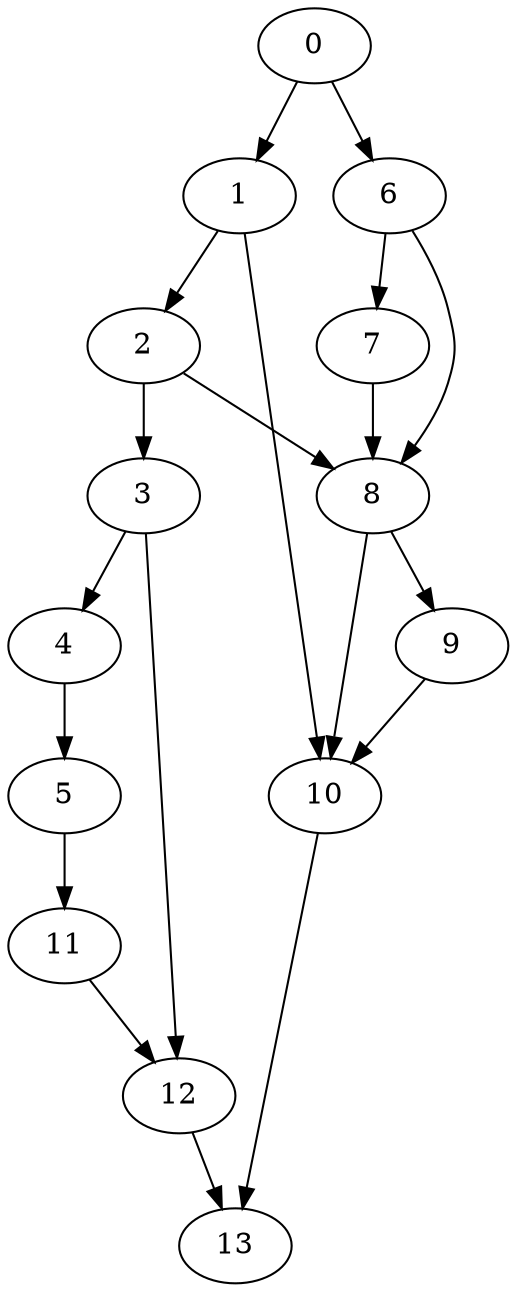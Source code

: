 digraph small {
0 -> 1;
0 -> 6;
1 -> 2;
1 -> 10;
2 -> 3;
2 -> 8;
3 -> 4;
3 -> 12;
4 -> 5;
5 -> 11;
6 -> 7;
6 -> 8;
7 -> 8;
8 -> 9;
8 -> 10;
9 -> 10;
10 -> 13;
11 -> 12;
12 -> 13;
 }